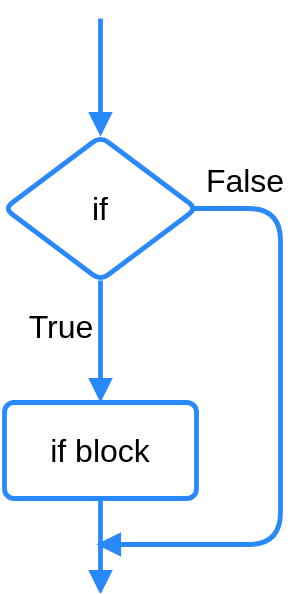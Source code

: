 <mxfile version="14.6.13" type="device" pages="5"><diagram id="WqbKbjFj0AWuYYRSX-0F" name="if"><mxGraphModel dx="1072" dy="802" grid="1" gridSize="10" guides="1" tooltips="1" connect="1" arrows="1" fold="1" page="1" pageScale="1" pageWidth="583" pageHeight="827" math="0" shadow="0"><root><mxCell id="feGsJsur_JG4PmTEcVQN-0"/><mxCell id="feGsJsur_JG4PmTEcVQN-1" parent="feGsJsur_JG4PmTEcVQN-0"/><mxCell id="feGsJsur_JG4PmTEcVQN-8" value="" style="html=1;jettySize=18;fontSize=16;fontColor=#000000;strokeColor=#2988fa;strokeOpacity=100;strokeWidth=2.4;rounded=1;arcSize=32;edgeStyle=orthogonalEdgeStyle;startArrow=none;endArrow=block;endFill=1;exitX=0.988;exitY=0.5;exitPerimeter=1;" parent="feGsJsur_JG4PmTEcVQN-1" edge="1"><mxGeometry x="-0.85" y="11" width="100" height="100" relative="1" as="geometry"><mxPoint x="178" y="299" as="targetPoint"/><mxPoint x="226" y="131" as="sourcePoint"/><Array as="points"><mxPoint x="270" y="131"/><mxPoint x="270" y="299"/></Array><mxPoint as="offset"/></mxGeometry></mxCell><mxCell id="feGsJsur_JG4PmTEcVQN-2" value="" style="html=1;jettySize=18;fontSize=16;strokeColor=#2988fa;strokeOpacity=100;strokeWidth=2.4;rounded=1;arcSize=32;startArrow=none;endArrow=block;endFill=1;entryX=0.5;entryY=0.008;entryPerimeter=1;fontColor=#000000;" parent="feGsJsur_JG4PmTEcVQN-1" target="feGsJsur_JG4PmTEcVQN-3" edge="1"><mxGeometry width="100" height="100" relative="1" as="geometry"><mxPoint x="180" y="36" as="sourcePoint"/></mxGeometry></mxCell><mxCell id="feGsJsur_JG4PmTEcVQN-3" value="if" style="html=1;whiteSpace=wrap;rhombus;fontSize=16;fontColor=#000000;spacing=5;strokeColor=#2988fa;strokeOpacity=100;rounded=1;absoluteArcSize=1;arcSize=9.6;fillColor=#ffffff;strokeWidth=2.4;" parent="feGsJsur_JG4PmTEcVQN-1" vertex="1"><mxGeometry x="132" y="95" width="96" height="72" as="geometry"/></mxCell><mxCell id="feGsJsur_JG4PmTEcVQN-4" value="if block" style="html=1;whiteSpace=wrap;;fontSize=16;fontColor=#000000;spacing=12;strokeColor=#2988fa;strokeOpacity=100;rounded=1;absoluteArcSize=1;arcSize=9.6;fillColor=#ffffff;strokeWidth=2.4;" parent="feGsJsur_JG4PmTEcVQN-1" vertex="1"><mxGeometry x="132" y="228" width="96" height="48" as="geometry"/></mxCell><mxCell id="feGsJsur_JG4PmTEcVQN-5" value="" style="html=1;jettySize=18;fontSize=16;strokeColor=#2988fa;strokeOpacity=100;strokeWidth=2.4;rounded=1;arcSize=32;startArrow=none;endArrow=block;endFill=1;exitX=0.5;exitY=0.992;exitPerimeter=1;entryX=0.5;entryY=-0.025;entryPerimeter=1;fontColor=#000000;" parent="feGsJsur_JG4PmTEcVQN-1" source="feGsJsur_JG4PmTEcVQN-3" target="feGsJsur_JG4PmTEcVQN-4" edge="1"><mxGeometry width="100" height="100" relative="1" as="geometry"/></mxCell><mxCell id="feGsJsur_JG4PmTEcVQN-6" value="True" style="text;html=1;resizable=0;labelBackgroundColor=#ffffff;align=center;verticalAlign=middle;fontSize=16;fontColor=#000000;" parent="feGsJsur_JG4PmTEcVQN-5" vertex="1"><mxGeometry x="-0.226" relative="1" as="geometry"><mxPoint x="-20" y="-1" as="offset"/></mxGeometry></mxCell><mxCell id="feGsJsur_JG4PmTEcVQN-7" value="" style="html=1;jettySize=18;fontSize=16;strokeColor=#2988fa;strokeOpacity=100;strokeWidth=2.4;rounded=1;arcSize=32;edgeStyle=orthogonalEdgeStyle;curved=1;startArrow=none;endArrow=block;endFill=1;exitX=0.5;exitY=1.025;exitPerimeter=1;fontColor=#000000;" parent="feGsJsur_JG4PmTEcVQN-1" source="feGsJsur_JG4PmTEcVQN-4" edge="1"><mxGeometry width="100" height="100" relative="1" as="geometry"><mxPoint x="180" y="324" as="targetPoint"/></mxGeometry></mxCell><mxCell id="NVbSu7DcFJQZxV0o81wZ-0" value="False" style="text;html=1;align=center;verticalAlign=middle;resizable=0;points=[];autosize=1;strokeColor=none;fontSize=16;" parent="feGsJsur_JG4PmTEcVQN-1" vertex="1"><mxGeometry x="227" y="107" width="50" height="20" as="geometry"/></mxCell></root></mxGraphModel></diagram><diagram id="C5RBs43oDa-KdzZeNtuy" name="if_else"><mxGraphModel dx="739" dy="457" grid="1" gridSize="10" guides="1" tooltips="1" connect="1" arrows="1" fold="1" page="1" pageScale="1" pageWidth="827" pageHeight="1169" math="0" shadow="0"><root><mxCell id="WIyWlLk6GJQsqaUBKTNV-0"/><mxCell id="WIyWlLk6GJQsqaUBKTNV-1" parent="WIyWlLk6GJQsqaUBKTNV-0"/><mxCell id="NE0-7ZBx9Jc6drnyHcWT-0" value="" style="html=1;jettySize=18;fontSize=16;strokeColor=#2988fa;strokeOpacity=100;strokeWidth=2.4;rounded=1;arcSize=32;startArrow=none;endArrow=block;endFill=1;entryX=0.5;entryY=0.008;entryPerimeter=1;fontColor=#000000;" parent="WIyWlLk6GJQsqaUBKTNV-1" target="NE0-7ZBx9Jc6drnyHcWT-1" edge="1"><mxGeometry width="100" height="100" relative="1" as="geometry"><mxPoint x="180" y="36" as="sourcePoint"/></mxGeometry></mxCell><mxCell id="NE0-7ZBx9Jc6drnyHcWT-1" value="if" style="html=1;whiteSpace=wrap;rhombus;fontSize=16;fontColor=#000000;spacing=5;strokeColor=#2988fa;strokeOpacity=100;rounded=1;absoluteArcSize=1;arcSize=9.6;fillColor=#ffffff;strokeWidth=2.4;" parent="WIyWlLk6GJQsqaUBKTNV-1" vertex="1"><mxGeometry x="132" y="95" width="96" height="72" as="geometry"/></mxCell><mxCell id="NE0-7ZBx9Jc6drnyHcWT-2" value="if block" style="html=1;whiteSpace=wrap;;fontSize=16;fontColor=#000000;spacing=12;strokeColor=#2988fa;strokeOpacity=100;rounded=1;absoluteArcSize=1;arcSize=9.6;fillColor=#ffffff;strokeWidth=2.4;" parent="WIyWlLk6GJQsqaUBKTNV-1" vertex="1"><mxGeometry x="132" y="228" width="96" height="48" as="geometry"/></mxCell><mxCell id="NE0-7ZBx9Jc6drnyHcWT-3" value="" style="html=1;jettySize=18;fontSize=16;strokeColor=#2988fa;strokeOpacity=100;strokeWidth=2.4;rounded=1;arcSize=32;startArrow=none;endArrow=block;endFill=1;exitX=0.5;exitY=0.992;exitPerimeter=1;entryX=0.5;entryY=-0.025;entryPerimeter=1;fontColor=#000000;" parent="WIyWlLk6GJQsqaUBKTNV-1" source="NE0-7ZBx9Jc6drnyHcWT-1" target="NE0-7ZBx9Jc6drnyHcWT-2" edge="1"><mxGeometry width="100" height="100" relative="1" as="geometry"/></mxCell><mxCell id="NE0-7ZBx9Jc6drnyHcWT-4" value="True" style="text;html=1;resizable=0;labelBackgroundColor=#ffffff;align=center;verticalAlign=middle;fontSize=16;fontColor=#000000;" parent="NE0-7ZBx9Jc6drnyHcWT-3" vertex="1"><mxGeometry x="-0.226" relative="1" as="geometry"><mxPoint x="-22" y="-1" as="offset"/></mxGeometry></mxCell><mxCell id="NE0-7ZBx9Jc6drnyHcWT-5" value="" style="html=1;jettySize=18;fontSize=16;strokeColor=#2988fa;strokeOpacity=100;strokeWidth=2.4;rounded=1;arcSize=32;edgeStyle=orthogonalEdgeStyle;curved=1;startArrow=none;endArrow=block;endFill=1;exitX=0.5;exitY=1.025;exitPerimeter=1;fontColor=#000000;" parent="WIyWlLk6GJQsqaUBKTNV-1" source="NE0-7ZBx9Jc6drnyHcWT-2" edge="1"><mxGeometry width="100" height="100" relative="1" as="geometry"><mxPoint x="180" y="324" as="targetPoint"/></mxGeometry></mxCell><mxCell id="NE0-7ZBx9Jc6drnyHcWT-6" value="" style="html=1;jettySize=18;fontSize=16;fontColor=#000000;strokeColor=#2988fa;strokeOpacity=100;strokeWidth=2.4;rounded=1;arcSize=32;startArrow=none;endArrow=block;endFill=1;exitX=0.5;exitY=1;exitDx=0;exitDy=0;edgeStyle=orthogonalEdgeStyle;" parent="WIyWlLk6GJQsqaUBKTNV-1" source="yTvQc06ZKR94ei_Mi2X1-1" edge="1"><mxGeometry x="-0.233" y="11" width="100" height="100" relative="1" as="geometry"><mxPoint x="178" y="299" as="targetPoint"/><mxPoint x="226" y="131" as="sourcePoint"/><Array as="points"><mxPoint x="288" y="299"/></Array><mxPoint as="offset"/></mxGeometry></mxCell><mxCell id="yTvQc06ZKR94ei_Mi2X1-1" value="else block" style="html=1;whiteSpace=wrap;;fontSize=16;fontColor=#000000;spacing=12;strokeColor=#2988fa;strokeOpacity=100;rounded=1;absoluteArcSize=1;arcSize=9.6;fillColor=#ffffff;strokeWidth=2.4;" parent="WIyWlLk6GJQsqaUBKTNV-1" vertex="1"><mxGeometry x="240" y="228" width="96" height="48" as="geometry"/></mxCell><mxCell id="yTvQc06ZKR94ei_Mi2X1-2" value="" style="html=1;jettySize=18;fontSize=16;fontColor=#000000;strokeColor=#2988fa;strokeOpacity=100;strokeWidth=2.4;rounded=1;arcSize=32;edgeStyle=orthogonalEdgeStyle;startArrow=none;endArrow=block;endFill=1;exitX=0.988;exitY=0.5;exitPerimeter=1;" parent="WIyWlLk6GJQsqaUBKTNV-1" target="yTvQc06ZKR94ei_Mi2X1-1" edge="1"><mxGeometry x="-0.85" y="11" width="100" height="100" relative="1" as="geometry"><mxPoint x="178" y="299" as="targetPoint"/><mxPoint x="226" y="131" as="sourcePoint"/><mxPoint as="offset"/><Array as="points"><mxPoint x="288" y="131"/></Array></mxGeometry></mxCell><mxCell id="XJ_eszp5WHqBFYlBODeV-0" value="False" style="text;html=1;align=center;verticalAlign=middle;resizable=0;points=[];autosize=1;strokeColor=none;fontSize=16;" vertex="1" parent="WIyWlLk6GJQsqaUBKTNV-1"><mxGeometry x="227" y="107" width="50" height="20" as="geometry"/></mxCell></root></mxGraphModel></diagram><diagram name="if_elif" id="-BAUbF4qSgtGWdGu8d86"><mxGraphModel dx="739" dy="457" grid="1" gridSize="10" guides="1" tooltips="1" connect="1" arrows="1" fold="1" page="1" pageScale="1" pageWidth="827" pageHeight="1169" math="0" shadow="0"><root><mxCell id="Ubf9gMeS8GxiLH1xhCFm-0"/><mxCell id="Ubf9gMeS8GxiLH1xhCFm-1" parent="Ubf9gMeS8GxiLH1xhCFm-0"/><mxCell id="Ubf9gMeS8GxiLH1xhCFm-2" value="" style="html=1;jettySize=18;fontSize=16;strokeColor=#2988fa;strokeOpacity=100;strokeWidth=2.4;rounded=1;arcSize=32;startArrow=none;endArrow=block;endFill=1;entryX=0.5;entryY=0.008;entryPerimeter=1;fontColor=#000000;" edge="1" parent="Ubf9gMeS8GxiLH1xhCFm-1" target="Ubf9gMeS8GxiLH1xhCFm-3"><mxGeometry width="100" height="100" relative="1" as="geometry"><mxPoint x="180" y="36" as="sourcePoint"/></mxGeometry></mxCell><mxCell id="GLcVwiuBJRZuRTE8Loee-5" value="" style="edgeStyle=orthogonalEdgeStyle;rounded=1;orthogonalLoop=1;jettySize=auto;html=1;fontSize=16;endArrow=block;endFill=1;strokeColor=#2988fa;strokeWidth=2.4;arcSize=32;" edge="1" parent="Ubf9gMeS8GxiLH1xhCFm-1" source="Ubf9gMeS8GxiLH1xhCFm-3" target="Ubf9gMeS8GxiLH1xhCFm-11"><mxGeometry relative="1" as="geometry"/></mxCell><mxCell id="Ubf9gMeS8GxiLH1xhCFm-3" value="if" style="html=1;whiteSpace=wrap;rhombus;fontSize=16;fontColor=#000000;spacing=5;strokeColor=#2988fa;strokeOpacity=100;rounded=1;absoluteArcSize=1;arcSize=9.6;fillColor=#ffffff;strokeWidth=2.4;" vertex="1" parent="Ubf9gMeS8GxiLH1xhCFm-1"><mxGeometry x="132" y="95" width="96" height="72" as="geometry"/></mxCell><mxCell id="Ubf9gMeS8GxiLH1xhCFm-4" value="if block" style="html=1;whiteSpace=wrap;;fontSize=16;fontColor=#000000;spacing=12;strokeColor=#2988fa;strokeOpacity=100;rounded=1;absoluteArcSize=1;arcSize=9.6;fillColor=#ffffff;strokeWidth=2.4;" vertex="1" parent="Ubf9gMeS8GxiLH1xhCFm-1"><mxGeometry x="132" y="228" width="96" height="48" as="geometry"/></mxCell><mxCell id="Ubf9gMeS8GxiLH1xhCFm-5" value="" style="html=1;jettySize=18;fontSize=16;strokeColor=#2988fa;strokeOpacity=100;strokeWidth=2.4;rounded=1;arcSize=32;startArrow=none;endArrow=block;endFill=1;exitX=0.5;exitY=0.992;exitPerimeter=1;entryX=0.5;entryY=-0.025;entryPerimeter=1;fontColor=#000000;" edge="1" parent="Ubf9gMeS8GxiLH1xhCFm-1" source="Ubf9gMeS8GxiLH1xhCFm-3" target="Ubf9gMeS8GxiLH1xhCFm-4"><mxGeometry width="100" height="100" relative="1" as="geometry"/></mxCell><mxCell id="Ubf9gMeS8GxiLH1xhCFm-6" value="True" style="text;html=1;resizable=0;labelBackgroundColor=#ffffff;align=center;verticalAlign=middle;fontSize=16;fontColor=#000000;" vertex="1" parent="Ubf9gMeS8GxiLH1xhCFm-5"><mxGeometry x="-0.226" relative="1" as="geometry"><mxPoint x="-20" y="-1" as="offset"/></mxGeometry></mxCell><mxCell id="GLcVwiuBJRZuRTE8Loee-8" value="True" style="text;html=1;resizable=0;labelBackgroundColor=#ffffff;align=center;verticalAlign=middle;fontSize=16;fontColor=#000000;" vertex="1" parent="Ubf9gMeS8GxiLH1xhCFm-5"><mxGeometry x="-0.226" relative="1" as="geometry"><mxPoint x="165" y="-1" as="offset"/></mxGeometry></mxCell><mxCell id="Ubf9gMeS8GxiLH1xhCFm-7" value="" style="html=1;jettySize=18;fontSize=16;strokeColor=#2988fa;strokeOpacity=100;strokeWidth=2.4;rounded=1;arcSize=32;edgeStyle=orthogonalEdgeStyle;curved=1;startArrow=none;endArrow=block;endFill=1;exitX=0.5;exitY=1.025;exitPerimeter=1;fontColor=#000000;" edge="1" parent="Ubf9gMeS8GxiLH1xhCFm-1" source="Ubf9gMeS8GxiLH1xhCFm-4"><mxGeometry width="100" height="100" relative="1" as="geometry"><mxPoint x="180" y="324" as="targetPoint"/></mxGeometry></mxCell><mxCell id="Ubf9gMeS8GxiLH1xhCFm-9" value="elif block" style="html=1;whiteSpace=wrap;;fontSize=16;fontColor=#000000;spacing=12;strokeColor=#2988fa;strokeOpacity=100;rounded=1;absoluteArcSize=1;arcSize=9.6;fillColor=#ffffff;strokeWidth=2.4;" vertex="1" parent="Ubf9gMeS8GxiLH1xhCFm-1"><mxGeometry x="280" y="228" width="96" height="48" as="geometry"/></mxCell><mxCell id="GLcVwiuBJRZuRTE8Loee-6" value="" style="edgeStyle=orthogonalEdgeStyle;rounded=1;orthogonalLoop=1;jettySize=auto;html=1;fontSize=16;endArrow=block;endFill=1;strokeColor=#2988fa;strokeWidth=2.4;arcSize=32;" edge="1" parent="Ubf9gMeS8GxiLH1xhCFm-1" source="Ubf9gMeS8GxiLH1xhCFm-11" target="Ubf9gMeS8GxiLH1xhCFm-9"><mxGeometry relative="1" as="geometry"/></mxCell><mxCell id="Ubf9gMeS8GxiLH1xhCFm-11" value="elif" style="html=1;whiteSpace=wrap;rhombus;fontSize=16;fontColor=#000000;spacing=5;strokeColor=#2988fa;strokeOpacity=100;rounded=1;absoluteArcSize=1;arcSize=9.6;fillColor=#ffffff;strokeWidth=2.4;" vertex="1" parent="Ubf9gMeS8GxiLH1xhCFm-1"><mxGeometry x="280" y="95" width="96" height="72" as="geometry"/></mxCell><mxCell id="GLcVwiuBJRZuRTE8Loee-0" value="" style="html=1;jettySize=18;fontSize=16;fontColor=#000000;strokeColor=#2988fa;strokeOpacity=100;strokeWidth=2.4;rounded=1;arcSize=32;startArrow=none;endArrow=block;endFill=1;exitX=0.5;exitY=1;exitDx=0;exitDy=0;edgeStyle=orthogonalEdgeStyle;" edge="1" parent="Ubf9gMeS8GxiLH1xhCFm-1" source="Ubf9gMeS8GxiLH1xhCFm-9"><mxGeometry x="-0.233" y="11" width="100" height="100" relative="1" as="geometry"><mxPoint x="178" y="299" as="targetPoint"/><mxPoint x="288" y="276" as="sourcePoint"/><Array as="points"><mxPoint x="328" y="299"/></Array><mxPoint as="offset"/></mxGeometry></mxCell><mxCell id="GLcVwiuBJRZuRTE8Loee-4" value="False" style="text;html=1;align=center;verticalAlign=middle;resizable=0;points=[];autosize=1;strokeColor=none;fontSize=16;" vertex="1" parent="Ubf9gMeS8GxiLH1xhCFm-1"><mxGeometry x="227" y="107" width="50" height="20" as="geometry"/></mxCell></root></mxGraphModel></diagram><diagram id="hPlO88aVU5Tm8MCxypOx" name="if_elif_else"><mxGraphModel dx="893" dy="552" grid="1" gridSize="10" guides="1" tooltips="1" connect="1" arrows="1" fold="1" page="1" pageScale="1" pageWidth="583" pageHeight="827" math="0" shadow="0"><root><mxCell id="0-IZsZtqZbyYDBeeoQ1B-0"/><mxCell id="0-IZsZtqZbyYDBeeoQ1B-1" parent="0-IZsZtqZbyYDBeeoQ1B-0"/><mxCell id="8m4BqA3Sbck5HKacDmob-0" value="" style="html=1;jettySize=18;fontSize=16;strokeColor=#2988fa;strokeOpacity=100;strokeWidth=2.4;rounded=1;arcSize=32;startArrow=none;endArrow=block;endFill=1;entryX=0.5;entryY=0.008;entryPerimeter=1;fontColor=#000000;" edge="1" parent="0-IZsZtqZbyYDBeeoQ1B-1" target="8m4BqA3Sbck5HKacDmob-2"><mxGeometry width="100" height="100" relative="1" as="geometry"><mxPoint x="180" y="36.0" as="sourcePoint"/></mxGeometry></mxCell><mxCell id="8m4BqA3Sbck5HKacDmob-1" value="" style="edgeStyle=orthogonalEdgeStyle;rounded=1;orthogonalLoop=1;jettySize=auto;html=1;fontSize=16;endArrow=block;endFill=1;strokeColor=#2988fa;strokeWidth=2.4;arcSize=32;" edge="1" parent="0-IZsZtqZbyYDBeeoQ1B-1" source="8m4BqA3Sbck5HKacDmob-2" target="8m4BqA3Sbck5HKacDmob-10"><mxGeometry relative="1" as="geometry"/></mxCell><mxCell id="8m4BqA3Sbck5HKacDmob-2" value="if" style="html=1;whiteSpace=wrap;rhombus;fontSize=16;fontColor=#000000;spacing=5;strokeColor=#2988fa;strokeOpacity=100;rounded=1;absoluteArcSize=1;arcSize=9.6;fillColor=#ffffff;strokeWidth=2.4;" vertex="1" parent="0-IZsZtqZbyYDBeeoQ1B-1"><mxGeometry x="132" y="95" width="96" height="72" as="geometry"/></mxCell><mxCell id="8m4BqA3Sbck5HKacDmob-3" value="if block" style="html=1;whiteSpace=wrap;;fontSize=16;fontColor=#000000;spacing=12;strokeColor=#2988fa;strokeOpacity=100;rounded=1;absoluteArcSize=1;arcSize=9.6;fillColor=#ffffff;strokeWidth=2.4;" vertex="1" parent="0-IZsZtqZbyYDBeeoQ1B-1"><mxGeometry x="132" y="228" width="96" height="48" as="geometry"/></mxCell><mxCell id="8m4BqA3Sbck5HKacDmob-4" value="" style="html=1;jettySize=18;fontSize=16;strokeColor=#2988fa;strokeOpacity=100;strokeWidth=2.4;rounded=1;arcSize=32;startArrow=none;endArrow=block;endFill=1;exitX=0.5;exitY=0.992;exitPerimeter=1;entryX=0.5;entryY=-0.025;entryPerimeter=1;fontColor=#000000;" edge="1" parent="0-IZsZtqZbyYDBeeoQ1B-1" source="8m4BqA3Sbck5HKacDmob-2" target="8m4BqA3Sbck5HKacDmob-3"><mxGeometry width="100" height="100" relative="1" as="geometry"/></mxCell><mxCell id="8m4BqA3Sbck5HKacDmob-5" value="True" style="text;html=1;resizable=0;labelBackgroundColor=#ffffff;align=center;verticalAlign=middle;fontSize=16;fontColor=#000000;" vertex="1" parent="8m4BqA3Sbck5HKacDmob-4"><mxGeometry x="-0.226" relative="1" as="geometry"><mxPoint x="-20" y="-1" as="offset"/></mxGeometry></mxCell><mxCell id="8m4BqA3Sbck5HKacDmob-6" value="True" style="text;html=1;resizable=0;labelBackgroundColor=#ffffff;align=center;verticalAlign=middle;fontSize=16;fontColor=#000000;" vertex="1" parent="8m4BqA3Sbck5HKacDmob-4"><mxGeometry x="-0.226" relative="1" as="geometry"><mxPoint x="165" y="-1" as="offset"/></mxGeometry></mxCell><mxCell id="8m4BqA3Sbck5HKacDmob-7" value="" style="html=1;jettySize=18;fontSize=16;strokeColor=#2988fa;strokeOpacity=100;strokeWidth=2.4;rounded=1;arcSize=32;edgeStyle=orthogonalEdgeStyle;curved=1;startArrow=none;endArrow=block;endFill=1;exitX=0.5;exitY=1.025;exitPerimeter=1;fontColor=#000000;" edge="1" parent="0-IZsZtqZbyYDBeeoQ1B-1" source="8m4BqA3Sbck5HKacDmob-3"><mxGeometry width="100" height="100" relative="1" as="geometry"><mxPoint x="180" y="324" as="targetPoint"/></mxGeometry></mxCell><mxCell id="8m4BqA3Sbck5HKacDmob-8" value="elif block" style="html=1;whiteSpace=wrap;;fontSize=16;fontColor=#000000;spacing=12;strokeColor=#2988fa;strokeOpacity=100;rounded=1;absoluteArcSize=1;arcSize=9.6;fillColor=#ffffff;strokeWidth=2.4;" vertex="1" parent="0-IZsZtqZbyYDBeeoQ1B-1"><mxGeometry x="280" y="228" width="96" height="48" as="geometry"/></mxCell><mxCell id="8m4BqA3Sbck5HKacDmob-9" value="" style="edgeStyle=orthogonalEdgeStyle;rounded=1;orthogonalLoop=1;jettySize=auto;html=1;fontSize=16;endArrow=block;endFill=1;strokeColor=#2988fa;strokeWidth=2.4;arcSize=32;" edge="1" parent="0-IZsZtqZbyYDBeeoQ1B-1" source="8m4BqA3Sbck5HKacDmob-10" target="8m4BqA3Sbck5HKacDmob-8"><mxGeometry relative="1" as="geometry"/></mxCell><mxCell id="8m4BqA3Sbck5HKacDmob-10" value="elif" style="html=1;whiteSpace=wrap;rhombus;fontSize=16;fontColor=#000000;spacing=5;strokeColor=#2988fa;strokeOpacity=100;rounded=1;absoluteArcSize=1;arcSize=9.6;fillColor=#ffffff;strokeWidth=2.4;" vertex="1" parent="0-IZsZtqZbyYDBeeoQ1B-1"><mxGeometry x="280" y="95" width="96" height="72" as="geometry"/></mxCell><mxCell id="8m4BqA3Sbck5HKacDmob-11" value="" style="html=1;jettySize=18;fontSize=16;fontColor=#000000;strokeColor=#2988fa;strokeOpacity=100;strokeWidth=2.4;rounded=1;arcSize=32;startArrow=none;endArrow=block;endFill=1;exitX=0.5;exitY=1;exitDx=0;exitDy=0;edgeStyle=orthogonalEdgeStyle;" edge="1" parent="0-IZsZtqZbyYDBeeoQ1B-1" source="8m4BqA3Sbck5HKacDmob-8"><mxGeometry x="-0.233" y="11" width="100" height="100" relative="1" as="geometry"><mxPoint x="178.0" y="299" as="targetPoint"/><mxPoint x="288" y="276" as="sourcePoint"/><Array as="points"><mxPoint x="328" y="299"/></Array><mxPoint as="offset"/></mxGeometry></mxCell><mxCell id="8m4BqA3Sbck5HKacDmob-12" value="False" style="text;html=1;align=center;verticalAlign=middle;resizable=0;points=[];autosize=1;strokeColor=none;fontSize=16;" vertex="1" parent="0-IZsZtqZbyYDBeeoQ1B-1"><mxGeometry x="227" y="107" width="50" height="20" as="geometry"/></mxCell><mxCell id="r3G5luzF3p-9ULCvGkFJ-5" value="" style="html=1;jettySize=18;fontSize=16;fontColor=#000000;strokeColor=#2988fa;strokeOpacity=100;strokeWidth=2.4;rounded=1;arcSize=32;startArrow=none;endArrow=block;endFill=1;exitX=0.5;exitY=1;exitDx=0;exitDy=0;edgeStyle=orthogonalEdgeStyle;" edge="1" parent="0-IZsZtqZbyYDBeeoQ1B-1" source="r3G5luzF3p-9ULCvGkFJ-6"><mxGeometry x="-0.233" y="11" width="100" height="100" relative="1" as="geometry"><mxPoint x="329.0" y="299" as="targetPoint"/><mxPoint x="377" y="131" as="sourcePoint"/><Array as="points"><mxPoint x="439" y="299"/></Array><mxPoint as="offset"/></mxGeometry></mxCell><mxCell id="r3G5luzF3p-9ULCvGkFJ-6" value="else block" style="html=1;whiteSpace=wrap;;fontSize=16;fontColor=#000000;spacing=12;strokeColor=#2988fa;strokeOpacity=100;rounded=1;absoluteArcSize=1;arcSize=9.6;fillColor=#ffffff;strokeWidth=2.4;" vertex="1" parent="0-IZsZtqZbyYDBeeoQ1B-1"><mxGeometry x="391" y="228" width="96" height="48" as="geometry"/></mxCell><mxCell id="r3G5luzF3p-9ULCvGkFJ-7" value="" style="html=1;jettySize=18;fontSize=16;fontColor=#000000;strokeColor=#2988fa;strokeOpacity=100;strokeWidth=2.4;rounded=1;arcSize=32;edgeStyle=orthogonalEdgeStyle;startArrow=none;endArrow=block;endFill=1;exitX=0.988;exitY=0.5;exitPerimeter=1;" edge="1" parent="0-IZsZtqZbyYDBeeoQ1B-1" target="r3G5luzF3p-9ULCvGkFJ-6"><mxGeometry x="-0.85" y="11" width="100" height="100" relative="1" as="geometry"><mxPoint x="329" y="299" as="targetPoint"/><mxPoint x="377" y="131" as="sourcePoint"/><mxPoint as="offset"/><Array as="points"><mxPoint x="439" y="131"/></Array></mxGeometry></mxCell><mxCell id="r3G5luzF3p-9ULCvGkFJ-8" value="False" style="text;html=1;align=center;verticalAlign=middle;resizable=0;points=[];autosize=1;strokeColor=none;fontSize=16;" vertex="1" parent="0-IZsZtqZbyYDBeeoQ1B-1"><mxGeometry x="378" y="107" width="50" height="20" as="geometry"/></mxCell></root></mxGraphModel></diagram><diagram id="M9UPYQrOvd8YKIdjtqoY" name="if_elif_elif_else"><mxGraphModel dx="893" dy="552" grid="1" gridSize="10" guides="1" tooltips="1" connect="1" arrows="1" fold="1" page="1" pageScale="1" pageWidth="583" pageHeight="827" math="0" shadow="0"><root><mxCell id="BBuV0dGSjLfjgBle3Oho-0"/><mxCell id="BBuV0dGSjLfjgBle3Oho-1" parent="BBuV0dGSjLfjgBle3Oho-0"/><mxCell id="BBuV0dGSjLfjgBle3Oho-2" value="" style="html=1;jettySize=18;fontSize=16;strokeColor=#2988fa;strokeOpacity=100;strokeWidth=2.4;rounded=1;arcSize=32;startArrow=none;endArrow=block;endFill=1;entryX=0.5;entryY=0.008;entryPerimeter=1;fontColor=#000000;" edge="1" parent="BBuV0dGSjLfjgBle3Oho-1" target="BBuV0dGSjLfjgBle3Oho-4"><mxGeometry width="100" height="100" relative="1" as="geometry"><mxPoint x="88" y="36" as="sourcePoint"/></mxGeometry></mxCell><mxCell id="BBuV0dGSjLfjgBle3Oho-3" value="" style="edgeStyle=orthogonalEdgeStyle;rounded=1;orthogonalLoop=1;jettySize=auto;html=1;fontSize=16;endArrow=block;endFill=1;strokeColor=#2988fa;strokeWidth=2.4;arcSize=32;" edge="1" parent="BBuV0dGSjLfjgBle3Oho-1" source="BBuV0dGSjLfjgBle3Oho-4" target="BBuV0dGSjLfjgBle3Oho-12"><mxGeometry relative="1" as="geometry"/></mxCell><mxCell id="BBuV0dGSjLfjgBle3Oho-4" value="if" style="html=1;whiteSpace=wrap;rhombus;fontSize=16;fontColor=#000000;spacing=5;strokeColor=#2988fa;strokeOpacity=100;rounded=1;absoluteArcSize=1;arcSize=9.6;fillColor=#ffffff;strokeWidth=2.4;" vertex="1" parent="BBuV0dGSjLfjgBle3Oho-1"><mxGeometry x="40" y="95" width="96" height="72" as="geometry"/></mxCell><mxCell id="BBuV0dGSjLfjgBle3Oho-5" value="if block" style="html=1;whiteSpace=wrap;;fontSize=16;fontColor=#000000;spacing=12;strokeColor=#2988fa;strokeOpacity=100;rounded=1;absoluteArcSize=1;arcSize=9.6;fillColor=#ffffff;strokeWidth=2.4;" vertex="1" parent="BBuV0dGSjLfjgBle3Oho-1"><mxGeometry x="40" y="228" width="96" height="48" as="geometry"/></mxCell><mxCell id="BBuV0dGSjLfjgBle3Oho-6" value="" style="html=1;jettySize=18;fontSize=16;strokeColor=#2988fa;strokeOpacity=100;strokeWidth=2.4;rounded=1;arcSize=32;startArrow=none;endArrow=block;endFill=1;exitX=0.5;exitY=0.992;exitPerimeter=1;entryX=0.5;entryY=-0.025;entryPerimeter=1;fontColor=#000000;" edge="1" parent="BBuV0dGSjLfjgBle3Oho-1" source="BBuV0dGSjLfjgBle3Oho-4" target="BBuV0dGSjLfjgBle3Oho-5"><mxGeometry width="100" height="100" relative="1" as="geometry"/></mxCell><mxCell id="BBuV0dGSjLfjgBle3Oho-7" value="True" style="text;html=1;resizable=0;labelBackgroundColor=#ffffff;align=center;verticalAlign=middle;fontSize=16;fontColor=#000000;" vertex="1" parent="BBuV0dGSjLfjgBle3Oho-6"><mxGeometry x="-0.226" relative="1" as="geometry"><mxPoint x="-20" y="-1" as="offset"/></mxGeometry></mxCell><mxCell id="BBuV0dGSjLfjgBle3Oho-8" value="True" style="text;html=1;resizable=0;labelBackgroundColor=#ffffff;align=center;verticalAlign=middle;fontSize=16;fontColor=#000000;" vertex="1" parent="BBuV0dGSjLfjgBle3Oho-6"><mxGeometry x="-0.226" relative="1" as="geometry"><mxPoint x="165" y="-1" as="offset"/></mxGeometry></mxCell><mxCell id="BBuV0dGSjLfjgBle3Oho-19" value="True" style="text;html=1;resizable=0;labelBackgroundColor=#ffffff;align=center;verticalAlign=middle;fontSize=16;fontColor=#000000;" vertex="1" parent="BBuV0dGSjLfjgBle3Oho-6"><mxGeometry x="-0.226" relative="1" as="geometry"><mxPoint x="308" y="-3" as="offset"/></mxGeometry></mxCell><mxCell id="BBuV0dGSjLfjgBle3Oho-9" value="" style="html=1;jettySize=18;fontSize=16;strokeColor=#2988fa;strokeOpacity=100;strokeWidth=2.4;rounded=1;arcSize=32;edgeStyle=orthogonalEdgeStyle;curved=1;startArrow=none;endArrow=block;endFill=1;exitX=0.5;exitY=1.025;exitPerimeter=1;fontColor=#000000;" edge="1" parent="BBuV0dGSjLfjgBle3Oho-1" source="BBuV0dGSjLfjgBle3Oho-5"><mxGeometry width="100" height="100" relative="1" as="geometry"><mxPoint x="88" y="324.0" as="targetPoint"/></mxGeometry></mxCell><mxCell id="BBuV0dGSjLfjgBle3Oho-10" value="elif block" style="html=1;whiteSpace=wrap;;fontSize=16;fontColor=#000000;spacing=12;strokeColor=#2988fa;strokeOpacity=100;rounded=1;absoluteArcSize=1;arcSize=9.6;fillColor=#ffffff;strokeWidth=2.4;" vertex="1" parent="BBuV0dGSjLfjgBle3Oho-1"><mxGeometry x="188" y="228" width="96" height="48" as="geometry"/></mxCell><mxCell id="BBuV0dGSjLfjgBle3Oho-11" value="" style="edgeStyle=orthogonalEdgeStyle;rounded=1;orthogonalLoop=1;jettySize=auto;html=1;fontSize=16;endArrow=block;endFill=1;strokeColor=#2988fa;strokeWidth=2.4;arcSize=32;" edge="1" parent="BBuV0dGSjLfjgBle3Oho-1" source="BBuV0dGSjLfjgBle3Oho-12" target="BBuV0dGSjLfjgBle3Oho-10"><mxGeometry relative="1" as="geometry"/></mxCell><mxCell id="BBuV0dGSjLfjgBle3Oho-28" value="" style="edgeStyle=orthogonalEdgeStyle;rounded=1;orthogonalLoop=1;jettySize=auto;html=1;fontSize=16;endArrow=block;endFill=1;strokeColor=#2988fa;strokeWidth=2.4;arcSize=32;" edge="1" parent="BBuV0dGSjLfjgBle3Oho-1" source="BBuV0dGSjLfjgBle3Oho-12" target="BBuV0dGSjLfjgBle3Oho-22"><mxGeometry relative="1" as="geometry"/></mxCell><mxCell id="BBuV0dGSjLfjgBle3Oho-12" value="elif" style="html=1;whiteSpace=wrap;rhombus;fontSize=16;fontColor=#000000;spacing=5;strokeColor=#2988fa;strokeOpacity=100;rounded=1;absoluteArcSize=1;arcSize=9.6;fillColor=#ffffff;strokeWidth=2.4;" vertex="1" parent="BBuV0dGSjLfjgBle3Oho-1"><mxGeometry x="188" y="95" width="96" height="72" as="geometry"/></mxCell><mxCell id="BBuV0dGSjLfjgBle3Oho-13" value="" style="html=1;jettySize=18;fontSize=16;fontColor=#000000;strokeColor=#2988fa;strokeOpacity=100;strokeWidth=2.4;rounded=1;arcSize=32;startArrow=none;endArrow=block;endFill=1;exitX=0.5;exitY=1;exitDx=0;exitDy=0;edgeStyle=orthogonalEdgeStyle;" edge="1" parent="BBuV0dGSjLfjgBle3Oho-1" source="BBuV0dGSjLfjgBle3Oho-10"><mxGeometry x="-0.233" y="11" width="100" height="100" relative="1" as="geometry"><mxPoint x="86" y="299" as="targetPoint"/><mxPoint x="196" y="276" as="sourcePoint"/><Array as="points"><mxPoint x="236" y="299"/></Array><mxPoint as="offset"/></mxGeometry></mxCell><mxCell id="BBuV0dGSjLfjgBle3Oho-14" value="False" style="text;html=1;align=center;verticalAlign=middle;resizable=0;points=[];autosize=1;strokeColor=none;fontSize=16;" vertex="1" parent="BBuV0dGSjLfjgBle3Oho-1"><mxGeometry x="135" y="107" width="50" height="20" as="geometry"/></mxCell><mxCell id="BBuV0dGSjLfjgBle3Oho-15" value="" style="html=1;jettySize=18;fontSize=16;fontColor=#000000;strokeColor=#2988fa;strokeOpacity=100;strokeWidth=2.4;rounded=1;arcSize=32;startArrow=none;endArrow=block;endFill=1;edgeStyle=orthogonalEdgeStyle;" edge="1" parent="BBuV0dGSjLfjgBle3Oho-1"><mxGeometry x="-0.233" y="11" width="100" height="100" relative="1" as="geometry"><mxPoint x="237" y="299" as="targetPoint"/><mxPoint x="380" y="274" as="sourcePoint"/><Array as="points"><mxPoint x="380" y="274"/><mxPoint x="380" y="299"/></Array><mxPoint as="offset"/></mxGeometry></mxCell><mxCell id="BBuV0dGSjLfjgBle3Oho-18" value="False" style="text;html=1;align=center;verticalAlign=middle;resizable=0;points=[];autosize=1;strokeColor=none;fontSize=16;" vertex="1" parent="BBuV0dGSjLfjgBle3Oho-1"><mxGeometry x="280" y="107" width="50" height="20" as="geometry"/></mxCell><mxCell id="BBuV0dGSjLfjgBle3Oho-20" value="elif block" style="html=1;whiteSpace=wrap;;fontSize=16;fontColor=#000000;spacing=12;strokeColor=#2988fa;strokeOpacity=100;rounded=1;absoluteArcSize=1;arcSize=9.6;fillColor=#ffffff;strokeWidth=2.4;" vertex="1" parent="BBuV0dGSjLfjgBle3Oho-1"><mxGeometry x="331" y="228" width="96" height="48" as="geometry"/></mxCell><mxCell id="BBuV0dGSjLfjgBle3Oho-21" value="" style="edgeStyle=orthogonalEdgeStyle;rounded=1;orthogonalLoop=1;jettySize=auto;html=1;fontSize=16;endArrow=block;endFill=1;strokeColor=#2988fa;strokeWidth=2.4;arcSize=32;" edge="1" source="BBuV0dGSjLfjgBle3Oho-22" target="BBuV0dGSjLfjgBle3Oho-20" parent="BBuV0dGSjLfjgBle3Oho-1"><mxGeometry relative="1" as="geometry"/></mxCell><mxCell id="BBuV0dGSjLfjgBle3Oho-22" value="elif" style="html=1;whiteSpace=wrap;rhombus;fontSize=16;fontColor=#000000;spacing=5;strokeColor=#2988fa;strokeOpacity=100;rounded=1;absoluteArcSize=1;arcSize=9.6;fillColor=#ffffff;strokeWidth=2.4;" vertex="1" parent="BBuV0dGSjLfjgBle3Oho-1"><mxGeometry x="331" y="95" width="96" height="72" as="geometry"/></mxCell><mxCell id="BBuV0dGSjLfjgBle3Oho-23" value="" style="html=1;jettySize=18;fontSize=16;fontColor=#000000;strokeColor=#2988fa;strokeOpacity=100;strokeWidth=2.4;rounded=1;arcSize=32;startArrow=none;endArrow=block;endFill=1;exitX=0.5;exitY=1;exitDx=0;exitDy=0;edgeStyle=orthogonalEdgeStyle;" edge="1" parent="BBuV0dGSjLfjgBle3Oho-1"><mxGeometry x="-0.233" y="11" width="100" height="100" relative="1" as="geometry"><mxPoint x="379" y="297" as="targetPoint"/><mxPoint x="489" y="274" as="sourcePoint"/><Array as="points"><mxPoint x="489" y="297"/></Array><mxPoint as="offset"/></mxGeometry></mxCell><mxCell id="BBuV0dGSjLfjgBle3Oho-24" value="else block" style="html=1;whiteSpace=wrap;;fontSize=16;fontColor=#000000;spacing=12;strokeColor=#2988fa;strokeOpacity=100;rounded=1;absoluteArcSize=1;arcSize=9.6;fillColor=#ffffff;strokeWidth=2.4;" vertex="1" parent="BBuV0dGSjLfjgBle3Oho-1"><mxGeometry x="439" y="228" width="96" height="48" as="geometry"/></mxCell><mxCell id="BBuV0dGSjLfjgBle3Oho-25" value="" style="html=1;jettySize=18;fontSize=16;fontColor=#000000;strokeColor=#2988fa;strokeOpacity=100;strokeWidth=2.4;rounded=1;arcSize=32;edgeStyle=orthogonalEdgeStyle;startArrow=none;endArrow=block;endFill=1;exitX=0.988;exitY=0.5;exitPerimeter=1;" edge="1" parent="BBuV0dGSjLfjgBle3Oho-1"><mxGeometry x="-0.85" y="11" width="100" height="100" relative="1" as="geometry"><mxPoint x="489" y="226" as="targetPoint"/><mxPoint x="427" y="129" as="sourcePoint"/><mxPoint as="offset"/><Array as="points"><mxPoint x="489" y="129"/></Array></mxGeometry></mxCell><mxCell id="BBuV0dGSjLfjgBle3Oho-26" value="False" style="text;html=1;align=center;verticalAlign=middle;resizable=0;points=[];autosize=1;strokeColor=none;fontSize=16;" vertex="1" parent="BBuV0dGSjLfjgBle3Oho-1"><mxGeometry x="429" y="107" width="50" height="20" as="geometry"/></mxCell></root></mxGraphModel></diagram></mxfile>